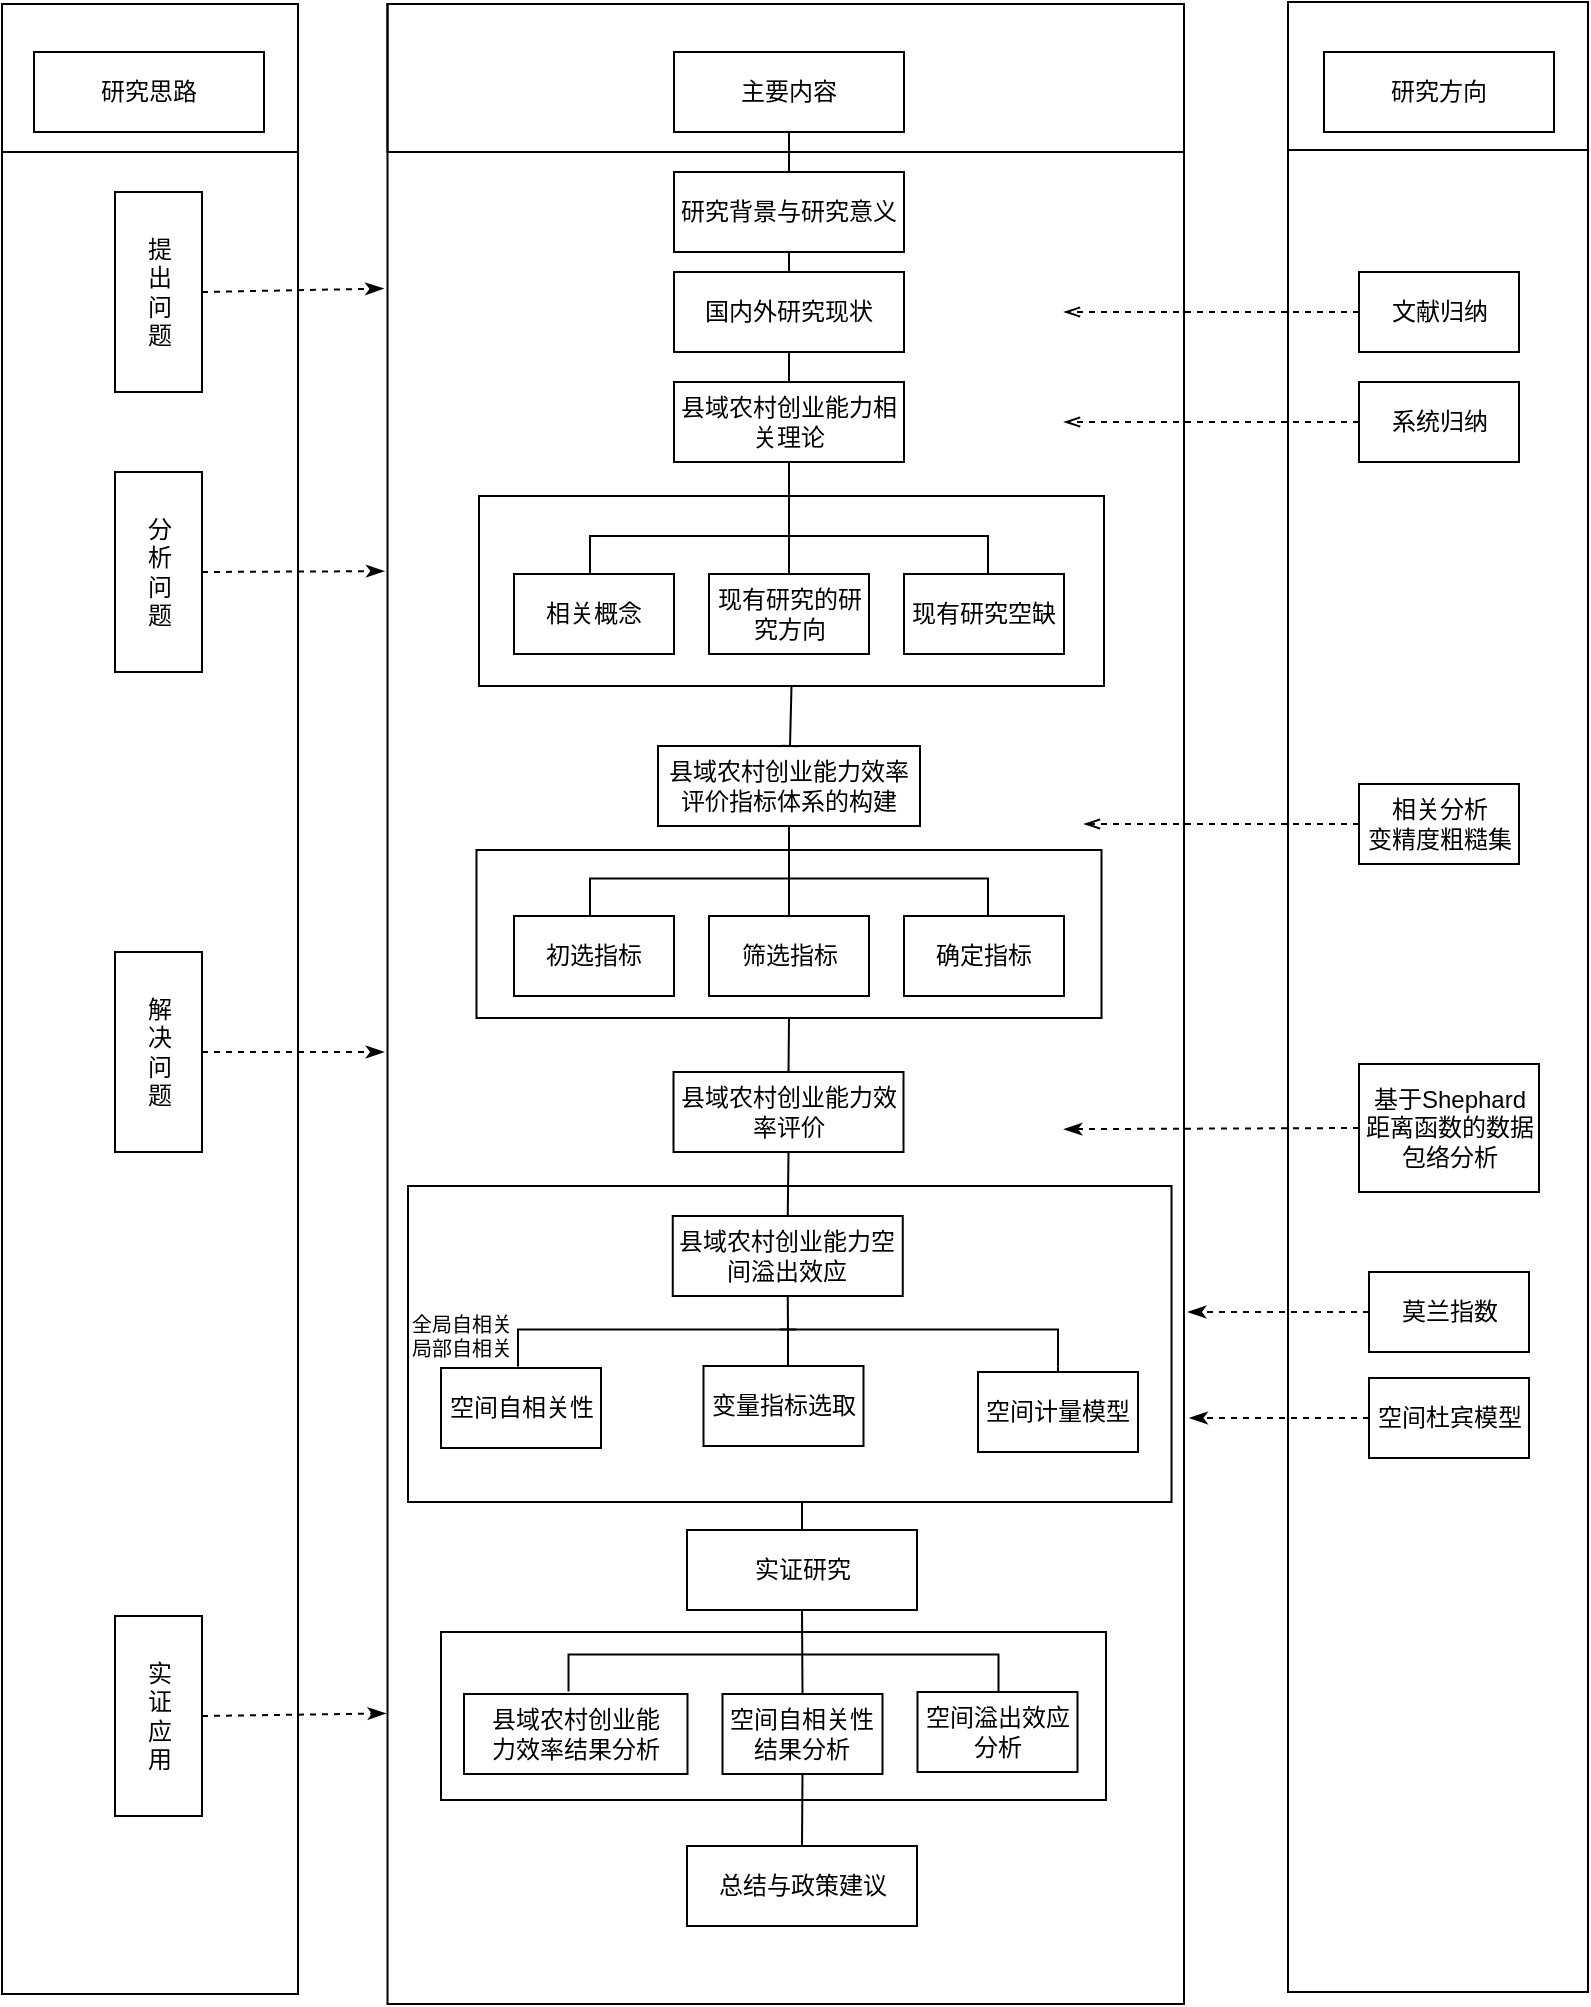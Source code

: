 <mxfile version="16.1.0" type="github">
  <diagram id="y1vsieXEFpHyUzH6G-fZ" name="Page-1">
    <mxGraphModel dx="1483" dy="690" grid="0" gridSize="10" guides="1" tooltips="1" connect="1" arrows="1" fold="1" page="1" pageScale="1" pageWidth="850" pageHeight="1100" math="0" shadow="0">
      <root>
        <mxCell id="0" />
        <mxCell id="1" parent="0" />
        <mxCell id="xets7mDfq6JAqSSpqzzq-1" value="&lt;font style=&quot;vertical-align: inherit&quot;&gt;&lt;font style=&quot;vertical-align: inherit&quot;&gt;&lt;font style=&quot;vertical-align: inherit&quot;&gt;&lt;font style=&quot;vertical-align: inherit&quot;&gt;研究思路&lt;/font&gt;&lt;/font&gt;&lt;/font&gt;&lt;/font&gt;" style="rounded=0;whiteSpace=wrap;html=1;" parent="1" vertex="1">
          <mxGeometry x="45" y="80" width="115" height="40" as="geometry" />
        </mxCell>
        <mxCell id="xets7mDfq6JAqSSpqzzq-17" style="edgeStyle=none;rounded=0;orthogonalLoop=1;jettySize=auto;html=1;exitX=0.5;exitY=1;exitDx=0;exitDy=0;entryX=0.5;entryY=0;entryDx=0;entryDy=0;fontFamily=Comic Sans MS;endArrow=none;endFill=0;" parent="1" source="xets7mDfq6JAqSSpqzzq-2" target="xets7mDfq6JAqSSpqzzq-14" edge="1">
          <mxGeometry relative="1" as="geometry" />
        </mxCell>
        <mxCell id="xets7mDfq6JAqSSpqzzq-2" value="&lt;font style=&quot;vertical-align: inherit&quot;&gt;&lt;font style=&quot;vertical-align: inherit&quot;&gt;主要内容&lt;/font&gt;&lt;/font&gt;" style="rounded=0;whiteSpace=wrap;html=1;" parent="1" vertex="1">
          <mxGeometry x="365" y="80" width="115" height="40" as="geometry" />
        </mxCell>
        <mxCell id="xets7mDfq6JAqSSpqzzq-3" value="&lt;font style=&quot;vertical-align: inherit&quot;&gt;&lt;font style=&quot;vertical-align: inherit&quot;&gt;研究方向&lt;/font&gt;&lt;/font&gt;" style="rounded=0;whiteSpace=wrap;html=1;" parent="1" vertex="1">
          <mxGeometry x="690" y="80" width="115" height="40" as="geometry" />
        </mxCell>
        <mxCell id="xets7mDfq6JAqSSpqzzq-85" style="edgeStyle=none;rounded=0;orthogonalLoop=1;jettySize=auto;html=1;exitX=1;exitY=0.5;exitDx=0;exitDy=0;dashed=1;fontFamily=Comic Sans MS;endArrow=classicThin;endFill=1;strokeWidth=1;entryX=-0.005;entryY=0.144;entryDx=0;entryDy=0;entryPerimeter=0;" parent="1" source="xets7mDfq6JAqSSpqzzq-8" edge="1">
          <mxGeometry relative="1" as="geometry">
            <mxPoint x="219.759" y="198.28" as="targetPoint" />
          </mxGeometry>
        </mxCell>
        <mxCell id="xets7mDfq6JAqSSpqzzq-8" value="&lt;font style=&quot;vertical-align: inherit&quot;&gt;&lt;font style=&quot;vertical-align: inherit&quot;&gt;&lt;font style=&quot;vertical-align: inherit&quot;&gt;&lt;font style=&quot;vertical-align: inherit&quot;&gt;&lt;font style=&quot;vertical-align: inherit&quot;&gt;&lt;font style=&quot;vertical-align: inherit&quot;&gt;提出问题&lt;/font&gt;&lt;/font&gt;&lt;/font&gt;&lt;/font&gt;&lt;/font&gt;&lt;/font&gt;" style="rounded=0;html=1;whiteSpace=wrap;labelPosition=center;verticalLabelPosition=middle;align=center;verticalAlign=middle;labelBorderColor=none;fontFamily=Comic Sans MS;spacingTop=0;spacing=12;" parent="1" vertex="1">
          <mxGeometry x="85.5" y="150" width="43.5" height="100" as="geometry" />
        </mxCell>
        <mxCell id="xets7mDfq6JAqSSpqzzq-86" style="edgeStyle=none;rounded=0;orthogonalLoop=1;jettySize=auto;html=1;exitX=1;exitY=0.5;exitDx=0;exitDy=0;dashed=1;fontFamily=Comic Sans MS;endArrow=classicThin;endFill=1;strokeWidth=1;entryX=-0.004;entryY=0.286;entryDx=0;entryDy=0;entryPerimeter=0;" parent="1" source="xets7mDfq6JAqSSpqzzq-9" edge="1">
          <mxGeometry relative="1" as="geometry">
            <mxPoint x="220.157" y="339.57" as="targetPoint" />
          </mxGeometry>
        </mxCell>
        <mxCell id="xets7mDfq6JAqSSpqzzq-9" value="&lt;font style=&quot;vertical-align: inherit&quot;&gt;&lt;font style=&quot;vertical-align: inherit&quot;&gt;&lt;font style=&quot;vertical-align: inherit&quot;&gt;&lt;font style=&quot;vertical-align: inherit&quot;&gt;&lt;font style=&quot;vertical-align: inherit&quot;&gt;&lt;font style=&quot;vertical-align: inherit&quot;&gt;&lt;font style=&quot;vertical-align: inherit&quot;&gt;&lt;font style=&quot;vertical-align: inherit&quot;&gt;分析问题&lt;/font&gt;&lt;/font&gt;&lt;/font&gt;&lt;/font&gt;&lt;/font&gt;&lt;/font&gt;&lt;/font&gt;&lt;/font&gt;" style="rounded=0;whiteSpace=wrap;html=1;spacing=12;" parent="1" vertex="1">
          <mxGeometry x="85.5" y="290" width="43.5" height="100" as="geometry" />
        </mxCell>
        <mxCell id="xets7mDfq6JAqSSpqzzq-88" style="edgeStyle=none;rounded=0;orthogonalLoop=1;jettySize=auto;html=1;exitX=1;exitY=0.5;exitDx=0;exitDy=0;dashed=1;fontFamily=Comic Sans MS;endArrow=classicThin;endFill=1;strokeWidth=1;entryX=-0.002;entryY=0.86;entryDx=0;entryDy=0;entryPerimeter=0;" parent="1" source="xets7mDfq6JAqSSpqzzq-12" edge="1">
          <mxGeometry relative="1" as="geometry">
            <mxPoint x="220.954" y="910.7" as="targetPoint" />
          </mxGeometry>
        </mxCell>
        <mxCell id="xets7mDfq6JAqSSpqzzq-12" value="&lt;font style=&quot;vertical-align: inherit&quot;&gt;&lt;font style=&quot;vertical-align: inherit&quot;&gt;&lt;font style=&quot;vertical-align: inherit&quot;&gt;&lt;font style=&quot;vertical-align: inherit&quot;&gt;&lt;font style=&quot;vertical-align: inherit&quot;&gt;&lt;font style=&quot;vertical-align: inherit&quot;&gt;&lt;font style=&quot;vertical-align: inherit&quot;&gt;&lt;font style=&quot;vertical-align: inherit&quot;&gt;&lt;font style=&quot;vertical-align: inherit&quot;&gt;&lt;font style=&quot;vertical-align: inherit&quot;&gt;&lt;font style=&quot;vertical-align: inherit&quot;&gt;&lt;font style=&quot;vertical-align: inherit&quot;&gt;实证应用&lt;/font&gt;&lt;/font&gt;&lt;/font&gt;&lt;/font&gt;&lt;/font&gt;&lt;/font&gt;&lt;/font&gt;&lt;/font&gt;&lt;/font&gt;&lt;/font&gt;&lt;/font&gt;&lt;/font&gt;" style="rounded=0;whiteSpace=wrap;html=1;spacing=12;" parent="1" vertex="1">
          <mxGeometry x="85.5" y="862" width="43.5" height="100" as="geometry" />
        </mxCell>
        <mxCell id="xets7mDfq6JAqSSpqzzq-87" style="edgeStyle=none;rounded=0;orthogonalLoop=1;jettySize=auto;html=1;exitX=1;exitY=0.5;exitDx=0;exitDy=0;dashed=1;fontFamily=Comic Sans MS;endArrow=classicThin;endFill=1;strokeWidth=1;" parent="1" source="xets7mDfq6JAqSSpqzzq-13" edge="1">
          <mxGeometry relative="1" as="geometry">
            <mxPoint x="220" y="580" as="targetPoint" />
          </mxGeometry>
        </mxCell>
        <mxCell id="xets7mDfq6JAqSSpqzzq-13" value="&lt;font style=&quot;vertical-align: inherit&quot;&gt;&lt;font style=&quot;vertical-align: inherit&quot;&gt;&lt;font style=&quot;vertical-align: inherit&quot;&gt;&lt;font style=&quot;vertical-align: inherit&quot;&gt;&lt;font style=&quot;vertical-align: inherit&quot;&gt;&lt;font style=&quot;vertical-align: inherit&quot;&gt;&lt;font style=&quot;vertical-align: inherit&quot;&gt;&lt;font style=&quot;vertical-align: inherit&quot;&gt;解决问题&lt;/font&gt;&lt;/font&gt;&lt;/font&gt;&lt;/font&gt;&lt;/font&gt;&lt;/font&gt;&lt;/font&gt;&lt;/font&gt;" style="rounded=0;whiteSpace=wrap;html=1;spacing=12;" parent="1" vertex="1">
          <mxGeometry x="85.5" y="530" width="43.5" height="100" as="geometry" />
        </mxCell>
        <mxCell id="xets7mDfq6JAqSSpqzzq-18" style="edgeStyle=none;rounded=0;orthogonalLoop=1;jettySize=auto;html=1;exitX=0.5;exitY=1;exitDx=0;exitDy=0;entryX=0.5;entryY=0;entryDx=0;entryDy=0;fontFamily=Comic Sans MS;endArrow=none;endFill=0;" parent="1" source="xets7mDfq6JAqSSpqzzq-14" target="xets7mDfq6JAqSSpqzzq-15" edge="1">
          <mxGeometry relative="1" as="geometry" />
        </mxCell>
        <mxCell id="xets7mDfq6JAqSSpqzzq-14" value="&lt;font style=&quot;vertical-align: inherit&quot;&gt;&lt;font style=&quot;vertical-align: inherit&quot;&gt;&lt;font style=&quot;vertical-align: inherit&quot;&gt;&lt;font style=&quot;vertical-align: inherit&quot;&gt;研究背景与研究意义&lt;/font&gt;&lt;/font&gt;&lt;/font&gt;&lt;/font&gt;" style="rounded=0;whiteSpace=wrap;html=1;" parent="1" vertex="1">
          <mxGeometry x="365" y="140" width="115" height="40" as="geometry" />
        </mxCell>
        <mxCell id="xets7mDfq6JAqSSpqzzq-19" style="edgeStyle=none;rounded=0;orthogonalLoop=1;jettySize=auto;html=1;exitX=0.5;exitY=1;exitDx=0;exitDy=0;entryX=0.5;entryY=0;entryDx=0;entryDy=0;fontFamily=Comic Sans MS;endArrow=none;endFill=0;" parent="1" source="xets7mDfq6JAqSSpqzzq-15" target="xets7mDfq6JAqSSpqzzq-16" edge="1">
          <mxGeometry relative="1" as="geometry" />
        </mxCell>
        <mxCell id="xets7mDfq6JAqSSpqzzq-15" value="&lt;font style=&quot;vertical-align: inherit&quot;&gt;&lt;font style=&quot;vertical-align: inherit&quot;&gt;&lt;font style=&quot;vertical-align: inherit&quot;&gt;&lt;font style=&quot;vertical-align: inherit&quot;&gt;国内外研究现状&lt;/font&gt;&lt;/font&gt;&lt;/font&gt;&lt;/font&gt;" style="rounded=0;whiteSpace=wrap;html=1;" parent="1" vertex="1">
          <mxGeometry x="365" y="190" width="115" height="40" as="geometry" />
        </mxCell>
        <mxCell id="xets7mDfq6JAqSSpqzzq-69" style="edgeStyle=none;rounded=0;orthogonalLoop=1;jettySize=auto;html=1;exitX=0.5;exitY=1;exitDx=0;exitDy=0;dashed=1;fontFamily=Comic Sans MS;endArrow=openThin;endFill=0;" parent="1" source="xets7mDfq6JAqSSpqzzq-16" edge="1">
          <mxGeometry relative="1" as="geometry">
            <mxPoint x="422.714" y="285.286" as="targetPoint" />
          </mxGeometry>
        </mxCell>
        <mxCell id="xets7mDfq6JAqSSpqzzq-70" style="edgeStyle=none;rounded=0;orthogonalLoop=1;jettySize=auto;html=1;exitX=0.5;exitY=1;exitDx=0;exitDy=0;entryX=0.5;entryY=0;entryDx=0;entryDy=0;fontFamily=Comic Sans MS;endArrow=baseDash;endFill=0;" parent="1" source="xets7mDfq6JAqSSpqzzq-16" target="xets7mDfq6JAqSSpqzzq-21" edge="1">
          <mxGeometry relative="1" as="geometry" />
        </mxCell>
        <mxCell id="xets7mDfq6JAqSSpqzzq-16" value="县域农村创业能力相关理论" style="rounded=0;whiteSpace=wrap;html=1;" parent="1" vertex="1">
          <mxGeometry x="365" y="245" width="115" height="40" as="geometry" />
        </mxCell>
        <mxCell id="xets7mDfq6JAqSSpqzzq-20" value="相关概念" style="rounded=0;whiteSpace=wrap;html=1;" parent="1" vertex="1">
          <mxGeometry x="285" y="341" width="80" height="40" as="geometry" />
        </mxCell>
        <mxCell id="xets7mDfq6JAqSSpqzzq-21" value="现有研究的研究方向" style="rounded=0;whiteSpace=wrap;html=1;" parent="1" vertex="1">
          <mxGeometry x="382.5" y="341" width="80" height="40" as="geometry" />
        </mxCell>
        <mxCell id="xets7mDfq6JAqSSpqzzq-22" value="现有研究空缺" style="rounded=0;whiteSpace=wrap;html=1;" parent="1" vertex="1">
          <mxGeometry x="480" y="341" width="80" height="40" as="geometry" />
        </mxCell>
        <mxCell id="xets7mDfq6JAqSSpqzzq-23" value="县域农村创业能力效率评价指标体系的构建" style="rounded=0;whiteSpace=wrap;html=1;" parent="1" vertex="1">
          <mxGeometry x="357" y="427" width="131" height="40" as="geometry" />
        </mxCell>
        <mxCell id="xets7mDfq6JAqSSpqzzq-25" value="初选指标" style="rounded=0;whiteSpace=wrap;html=1;" parent="1" vertex="1">
          <mxGeometry x="285" y="512" width="80" height="40" as="geometry" />
        </mxCell>
        <mxCell id="xets7mDfq6JAqSSpqzzq-37" value="" style="edgeStyle=none;rounded=0;orthogonalLoop=1;jettySize=auto;html=1;fontFamily=Comic Sans MS;endArrow=none;endFill=0;" parent="1" source="xets7mDfq6JAqSSpqzzq-26" target="xets7mDfq6JAqSSpqzzq-23" edge="1">
          <mxGeometry relative="1" as="geometry" />
        </mxCell>
        <mxCell id="xets7mDfq6JAqSSpqzzq-26" value="筛选指标" style="rounded=0;whiteSpace=wrap;html=1;" parent="1" vertex="1">
          <mxGeometry x="382.5" y="512" width="80" height="40" as="geometry" />
        </mxCell>
        <mxCell id="xets7mDfq6JAqSSpqzzq-27" value="确定指标" style="rounded=0;whiteSpace=wrap;html=1;" parent="1" vertex="1">
          <mxGeometry x="480" y="512" width="80" height="40" as="geometry" />
        </mxCell>
        <mxCell id="xets7mDfq6JAqSSpqzzq-39" style="edgeStyle=none;rounded=0;orthogonalLoop=1;jettySize=auto;html=1;exitX=0.5;exitY=1;exitDx=0;exitDy=0;entryX=0.5;entryY=0;entryDx=0;entryDy=0;fontFamily=Comic Sans MS;endArrow=none;endFill=0;" parent="1" source="xets7mDfq6JAqSSpqzzq-28" target="xets7mDfq6JAqSSpqzzq-30" edge="1">
          <mxGeometry relative="1" as="geometry" />
        </mxCell>
        <mxCell id="xets7mDfq6JAqSSpqzzq-28" value="实证研究" style="rounded=0;whiteSpace=wrap;html=1;" parent="1" vertex="1">
          <mxGeometry x="371.5" y="819" width="115" height="40" as="geometry" />
        </mxCell>
        <mxCell id="xets7mDfq6JAqSSpqzzq-29" value="县域农村创业能力效率结果分析" style="rounded=0;whiteSpace=wrap;html=1;strokeWidth=1;spacing=11;spacingTop=0;" parent="1" vertex="1">
          <mxGeometry x="260" y="901" width="111.75" height="40" as="geometry" />
        </mxCell>
        <mxCell id="xets7mDfq6JAqSSpqzzq-40" style="edgeStyle=none;rounded=0;orthogonalLoop=1;jettySize=auto;html=1;exitX=0.5;exitY=1;exitDx=0;exitDy=0;entryX=0.5;entryY=0;entryDx=0;entryDy=0;fontFamily=Comic Sans MS;endArrow=none;endFill=0;" parent="1" source="xets7mDfq6JAqSSpqzzq-30" target="xets7mDfq6JAqSSpqzzq-32" edge="1">
          <mxGeometry relative="1" as="geometry" />
        </mxCell>
        <mxCell id="xets7mDfq6JAqSSpqzzq-30" value="空间自相关性结果分析" style="rounded=0;whiteSpace=wrap;html=1;" parent="1" vertex="1">
          <mxGeometry x="389.25" y="901" width="80" height="40" as="geometry" />
        </mxCell>
        <mxCell id="xets7mDfq6JAqSSpqzzq-31" value="空间溢出效应分析" style="rounded=0;whiteSpace=wrap;html=1;" parent="1" vertex="1">
          <mxGeometry x="486.75" y="900" width="80" height="40" as="geometry" />
        </mxCell>
        <mxCell id="xets7mDfq6JAqSSpqzzq-32" value="总结与政策建议" style="rounded=0;whiteSpace=wrap;html=1;" parent="1" vertex="1">
          <mxGeometry x="371.5" y="977" width="115" height="40" as="geometry" />
        </mxCell>
        <mxCell id="xets7mDfq6JAqSSpqzzq-46" style="edgeStyle=none;rounded=0;orthogonalLoop=1;jettySize=auto;html=1;exitX=0;exitY=0.5;exitDx=0;exitDy=0;fontFamily=Comic Sans MS;endArrow=openThin;endFill=0;dashed=1;" parent="1" source="xets7mDfq6JAqSSpqzzq-33" edge="1">
          <mxGeometry relative="1" as="geometry">
            <mxPoint x="560" y="210" as="targetPoint" />
          </mxGeometry>
        </mxCell>
        <mxCell id="xets7mDfq6JAqSSpqzzq-33" value="文献归纳" style="rounded=0;whiteSpace=wrap;html=1;" parent="1" vertex="1">
          <mxGeometry x="707.5" y="190" width="80" height="40" as="geometry" />
        </mxCell>
        <mxCell id="xets7mDfq6JAqSSpqzzq-47" style="edgeStyle=none;rounded=0;orthogonalLoop=1;jettySize=auto;html=1;exitX=0;exitY=0.5;exitDx=0;exitDy=0;dashed=1;fontFamily=Comic Sans MS;endArrow=openThin;endFill=0;" parent="1" source="xets7mDfq6JAqSSpqzzq-34" edge="1">
          <mxGeometry relative="1" as="geometry">
            <mxPoint x="560" y="265" as="targetPoint" />
          </mxGeometry>
        </mxCell>
        <mxCell id="xets7mDfq6JAqSSpqzzq-34" value="系统归纳" style="rounded=0;whiteSpace=wrap;html=1;" parent="1" vertex="1">
          <mxGeometry x="707.5" y="245" width="80" height="40" as="geometry" />
        </mxCell>
        <mxCell id="xets7mDfq6JAqSSpqzzq-43" value="" style="rounded=0;whiteSpace=wrap;html=1;labelBorderColor=none;fontFamily=Comic Sans MS;fillColor=none;" parent="1" vertex="1">
          <mxGeometry x="29" y="56" width="148" height="995" as="geometry" />
        </mxCell>
        <mxCell id="xets7mDfq6JAqSSpqzzq-50" style="edgeStyle=none;rounded=0;orthogonalLoop=1;jettySize=auto;html=1;exitX=0;exitY=0.5;exitDx=0;exitDy=0;dashed=1;fontFamily=Comic Sans MS;endArrow=openThin;endFill=0;" parent="1" source="xets7mDfq6JAqSSpqzzq-49" edge="1">
          <mxGeometry relative="1" as="geometry">
            <mxPoint x="570" y="466" as="targetPoint" />
          </mxGeometry>
        </mxCell>
        <mxCell id="xets7mDfq6JAqSSpqzzq-49" value="相关分析&lt;br&gt;变精度粗糙集" style="rounded=0;whiteSpace=wrap;html=1;" parent="1" vertex="1">
          <mxGeometry x="707.5" y="446" width="80" height="40" as="geometry" />
        </mxCell>
        <mxCell id="xets7mDfq6JAqSSpqzzq-77" style="edgeStyle=none;rounded=0;orthogonalLoop=1;jettySize=auto;html=1;exitX=0.5;exitY=1;exitDx=0;exitDy=0;entryX=0.5;entryY=0;entryDx=0;entryDy=0;fontFamily=Comic Sans MS;endArrow=baseDash;endFill=0;" parent="1" source="xets7mDfq6JAqSSpqzzq-52" target="xets7mDfq6JAqSSpqzzq-60" edge="1">
          <mxGeometry relative="1" as="geometry" />
        </mxCell>
        <mxCell id="xets7mDfq6JAqSSpqzzq-52" value="县域农村创业能力效率评价" style="rounded=0;whiteSpace=wrap;html=1;" parent="1" vertex="1">
          <mxGeometry x="364.75" y="590" width="115" height="40" as="geometry" />
        </mxCell>
        <mxCell id="xets7mDfq6JAqSSpqzzq-84" style="edgeStyle=none;rounded=0;orthogonalLoop=1;jettySize=auto;html=1;exitX=0;exitY=0.5;exitDx=0;exitDy=0;fontFamily=Comic Sans MS;endArrow=classicThin;endFill=1;dashed=1;strokeWidth=1;" parent="1" source="xets7mDfq6JAqSSpqzzq-58" edge="1">
          <mxGeometry relative="1" as="geometry">
            <mxPoint x="560" y="618.571" as="targetPoint" />
          </mxGeometry>
        </mxCell>
        <mxCell id="xets7mDfq6JAqSSpqzzq-58" value="基于Shephard距离函数的数据包络分析" style="rounded=0;whiteSpace=wrap;html=1;" parent="1" vertex="1">
          <mxGeometry x="707.5" y="586" width="90" height="64" as="geometry" />
        </mxCell>
        <mxCell id="xets7mDfq6JAqSSpqzzq-79" style="edgeStyle=none;rounded=0;orthogonalLoop=1;jettySize=auto;html=1;exitX=0.5;exitY=1;exitDx=0;exitDy=0;entryX=0;entryY=0.5;entryDx=0;entryDy=0;entryPerimeter=0;fontFamily=Comic Sans MS;endArrow=baseDash;endFill=0;" parent="1" source="xets7mDfq6JAqSSpqzzq-60" target="xets7mDfq6JAqSSpqzzq-78" edge="1">
          <mxGeometry relative="1" as="geometry" />
        </mxCell>
        <mxCell id="xets7mDfq6JAqSSpqzzq-60" value="县域农村创业能力空间溢出效应" style="rounded=0;whiteSpace=wrap;html=1;" parent="1" vertex="1">
          <mxGeometry x="364.38" y="662" width="115" height="40" as="geometry" />
        </mxCell>
        <mxCell id="xets7mDfq6JAqSSpqzzq-61" value="空间自相关性" style="rounded=0;whiteSpace=wrap;html=1;" parent="1" vertex="1">
          <mxGeometry x="248.5" y="738" width="80" height="40" as="geometry" />
        </mxCell>
        <mxCell id="xets7mDfq6JAqSSpqzzq-62" value="空间计量模型" style="rounded=0;whiteSpace=wrap;html=1;" parent="1" vertex="1">
          <mxGeometry x="517" y="740" width="80" height="40" as="geometry" />
        </mxCell>
        <mxCell id="xets7mDfq6JAqSSpqzzq-75" style="edgeStyle=none;rounded=0;orthogonalLoop=1;jettySize=auto;html=1;exitX=0.5;exitY=1;exitDx=0;exitDy=0;fontFamily=Comic Sans MS;endArrow=baseDash;endFill=0;" parent="1" source="xets7mDfq6JAqSSpqzzq-67" target="xets7mDfq6JAqSSpqzzq-23" edge="1">
          <mxGeometry relative="1" as="geometry" />
        </mxCell>
        <mxCell id="xets7mDfq6JAqSSpqzzq-67" value="" style="rounded=0;whiteSpace=wrap;html=1;labelBorderColor=none;fontFamily=Comic Sans MS;strokeWidth=1;fillColor=none;" parent="1" vertex="1">
          <mxGeometry x="267.5" y="302" width="312.5" height="95" as="geometry" />
        </mxCell>
        <mxCell id="xets7mDfq6JAqSSpqzzq-71" value="" style="strokeWidth=1;html=1;shape=mxgraph.flowchart.annotation_1;align=left;pointerEvents=1;labelBorderColor=none;fontFamily=Comic Sans MS;fillColor=none;rotation=90;" parent="1" vertex="1">
          <mxGeometry x="413.25" y="231.75" width="18.5" height="199" as="geometry" />
        </mxCell>
        <mxCell id="xets7mDfq6JAqSSpqzzq-73" value="" style="strokeWidth=1;html=1;shape=mxgraph.flowchart.annotation_1;align=left;pointerEvents=1;labelBorderColor=none;fontFamily=Comic Sans MS;fillColor=none;rotation=90;" parent="1" vertex="1">
          <mxGeometry x="413.25" y="403" width="18.5" height="199" as="geometry" />
        </mxCell>
        <mxCell id="xets7mDfq6JAqSSpqzzq-76" style="edgeStyle=none;rounded=0;orthogonalLoop=1;jettySize=auto;html=1;exitX=0.5;exitY=1;exitDx=0;exitDy=0;entryX=0.5;entryY=0;entryDx=0;entryDy=0;fontFamily=Comic Sans MS;endArrow=baseDash;endFill=0;" parent="1" source="xets7mDfq6JAqSSpqzzq-74" target="xets7mDfq6JAqSSpqzzq-52" edge="1">
          <mxGeometry relative="1" as="geometry" />
        </mxCell>
        <mxCell id="xets7mDfq6JAqSSpqzzq-74" value="" style="rounded=0;whiteSpace=wrap;html=1;labelBorderColor=none;fontFamily=Comic Sans MS;strokeWidth=1;fillColor=none;" parent="1" vertex="1">
          <mxGeometry x="266.25" y="479" width="312.5" height="84" as="geometry" />
        </mxCell>
        <mxCell id="u0RRGhMAURjWJPsaoQGS-6" style="edgeStyle=orthogonalEdgeStyle;rounded=0;orthogonalLoop=1;jettySize=auto;html=1;exitX=1;exitY=0;exitDx=0;exitDy=0;exitPerimeter=0;entryX=0.5;entryY=0;entryDx=0;entryDy=0;endArrow=baseDash;endFill=0;" edge="1" parent="1" source="xets7mDfq6JAqSSpqzzq-78" target="xets7mDfq6JAqSSpqzzq-62">
          <mxGeometry relative="1" as="geometry" />
        </mxCell>
        <mxCell id="xets7mDfq6JAqSSpqzzq-78" value="" style="strokeWidth=1;html=1;shape=mxgraph.flowchart.annotation_1;align=left;pointerEvents=1;labelBorderColor=none;fontFamily=Comic Sans MS;fillColor=none;rotation=90;" parent="1" vertex="1">
          <mxGeometry x="412.75" y="593" width="18.5" height="270" as="geometry" />
        </mxCell>
        <mxCell id="u0RRGhMAURjWJPsaoQGS-1" style="edgeStyle=orthogonalEdgeStyle;rounded=0;orthogonalLoop=1;jettySize=auto;html=1;exitX=0.5;exitY=1;exitDx=0;exitDy=0;entryX=0.5;entryY=0;entryDx=0;entryDy=0;endArrow=baseDash;endFill=0;" edge="1" parent="1" source="xets7mDfq6JAqSSpqzzq-80" target="xets7mDfq6JAqSSpqzzq-28">
          <mxGeometry relative="1" as="geometry" />
        </mxCell>
        <mxCell id="xets7mDfq6JAqSSpqzzq-80" value="" style="rounded=0;whiteSpace=wrap;html=1;labelBorderColor=none;fontFamily=Comic Sans MS;strokeWidth=1;fillColor=none;" parent="1" vertex="1">
          <mxGeometry x="232" y="647" width="381.75" height="158" as="geometry" />
        </mxCell>
        <mxCell id="xets7mDfq6JAqSSpqzzq-81" value="" style="strokeWidth=1;html=1;shape=mxgraph.flowchart.annotation_1;align=left;pointerEvents=1;labelBorderColor=none;fontFamily=Comic Sans MS;fillColor=none;rotation=90;" parent="1" vertex="1">
          <mxGeometry x="410.5" y="783" width="18.5" height="215" as="geometry" />
        </mxCell>
        <mxCell id="xets7mDfq6JAqSSpqzzq-82" value="" style="rounded=0;whiteSpace=wrap;html=1;labelBorderColor=none;fontFamily=Comic Sans MS;strokeWidth=1;fillColor=none;" parent="1" vertex="1">
          <mxGeometry x="248.5" y="870" width="332.5" height="84" as="geometry" />
        </mxCell>
        <mxCell id="xets7mDfq6JAqSSpqzzq-95" style="edgeStyle=none;rounded=0;orthogonalLoop=1;jettySize=auto;html=1;exitX=0;exitY=0.5;exitDx=0;exitDy=0;dashed=1;fontFamily=Comic Sans MS;endArrow=classicThin;endFill=1;strokeWidth=1;" parent="1" source="xets7mDfq6JAqSSpqzzq-93" edge="1">
          <mxGeometry relative="1" as="geometry">
            <mxPoint x="622" y="710" as="targetPoint" />
          </mxGeometry>
        </mxCell>
        <mxCell id="xets7mDfq6JAqSSpqzzq-93" value="莫兰指数" style="rounded=0;whiteSpace=wrap;html=1;" parent="1" vertex="1">
          <mxGeometry x="712.5" y="690" width="80" height="40" as="geometry" />
        </mxCell>
        <mxCell id="xets7mDfq6JAqSSpqzzq-99" value="" style="rounded=0;whiteSpace=wrap;html=1;labelBorderColor=none;fontFamily=Comic Sans MS;strokeWidth=1;fillColor=none;" parent="1" vertex="1">
          <mxGeometry x="29" y="56" width="148" height="74" as="geometry" />
        </mxCell>
        <mxCell id="xets7mDfq6JAqSSpqzzq-100" value="" style="rounded=0;whiteSpace=wrap;html=1;labelBorderColor=none;fontFamily=Comic Sans MS;strokeWidth=1;fillColor=none;" parent="1" vertex="1">
          <mxGeometry x="221.75" y="56" width="398.25" height="74" as="geometry" />
        </mxCell>
        <mxCell id="xets7mDfq6JAqSSpqzzq-101" value="" style="rounded=0;whiteSpace=wrap;html=1;labelBorderColor=none;fontFamily=Comic Sans MS;strokeWidth=1;fillColor=none;" parent="1" vertex="1">
          <mxGeometry x="672" y="55" width="150" height="74" as="geometry" />
        </mxCell>
        <mxCell id="xets7mDfq6JAqSSpqzzq-103" value="" style="rounded=0;whiteSpace=wrap;html=1;labelBorderColor=none;fontFamily=Comic Sans MS;fillColor=none;" parent="1" vertex="1">
          <mxGeometry x="672" y="55" width="150" height="995" as="geometry" />
        </mxCell>
        <mxCell id="u0RRGhMAURjWJPsaoQGS-2" value="&lt;font style=&quot;font-size: 10px&quot;&gt;全局自相关&lt;br&gt;局部自相关&lt;/font&gt;" style="text;html=1;strokeColor=none;fillColor=none;align=center;verticalAlign=middle;whiteSpace=wrap;rounded=0;fontSize=6;" vertex="1" parent="1">
          <mxGeometry x="221.75" y="707" width="74" height="30" as="geometry" />
        </mxCell>
        <mxCell id="u0RRGhMAURjWJPsaoQGS-8" style="edgeStyle=orthogonalEdgeStyle;rounded=0;orthogonalLoop=1;jettySize=auto;html=1;exitX=0;exitY=0.5;exitDx=0;exitDy=0;exitPerimeter=0;entryX=1;entryY=0.5;entryDx=0;entryDy=0;entryPerimeter=0;endArrow=baseDash;endFill=0;" edge="1" parent="1" source="xets7mDfq6JAqSSpqzzq-78" target="xets7mDfq6JAqSSpqzzq-78">
          <mxGeometry relative="1" as="geometry" />
        </mxCell>
        <mxCell id="u0RRGhMAURjWJPsaoQGS-9" value="变量指标选取" style="rounded=0;whiteSpace=wrap;html=1;" vertex="1" parent="1">
          <mxGeometry x="379.75" y="737" width="80" height="40" as="geometry" />
        </mxCell>
        <mxCell id="u0RRGhMAURjWJPsaoQGS-11" style="edgeStyle=orthogonalEdgeStyle;rounded=0;orthogonalLoop=1;jettySize=auto;html=1;exitX=0;exitY=0.5;exitDx=0;exitDy=0;fontSize=10;endArrow=classicThin;endFill=1;dashed=1;" edge="1" parent="1" source="u0RRGhMAURjWJPsaoQGS-10">
          <mxGeometry relative="1" as="geometry">
            <mxPoint x="622.8" y="763" as="targetPoint" />
          </mxGeometry>
        </mxCell>
        <mxCell id="u0RRGhMAURjWJPsaoQGS-10" value="空间杜宾模型" style="rounded=0;whiteSpace=wrap;html=1;" vertex="1" parent="1">
          <mxGeometry x="712.5" y="743" width="80" height="40" as="geometry" />
        </mxCell>
        <mxCell id="u0RRGhMAURjWJPsaoQGS-12" value="" style="rounded=0;whiteSpace=wrap;html=1;labelBorderColor=none;fontFamily=Comic Sans MS;fillColor=none;" vertex="1" parent="1">
          <mxGeometry x="221.75" y="56" width="398.25" height="1000" as="geometry" />
        </mxCell>
      </root>
    </mxGraphModel>
  </diagram>
</mxfile>
